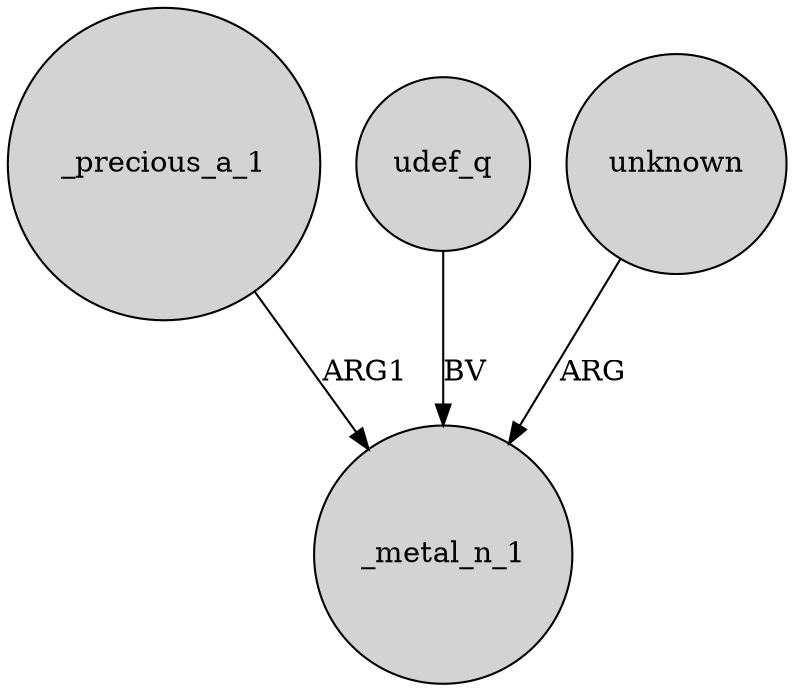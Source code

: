 digraph {
	node [shape=circle style=filled]
	_precious_a_1 -> _metal_n_1 [label=ARG1]
	udef_q -> _metal_n_1 [label=BV]
	unknown -> _metal_n_1 [label=ARG]
}
